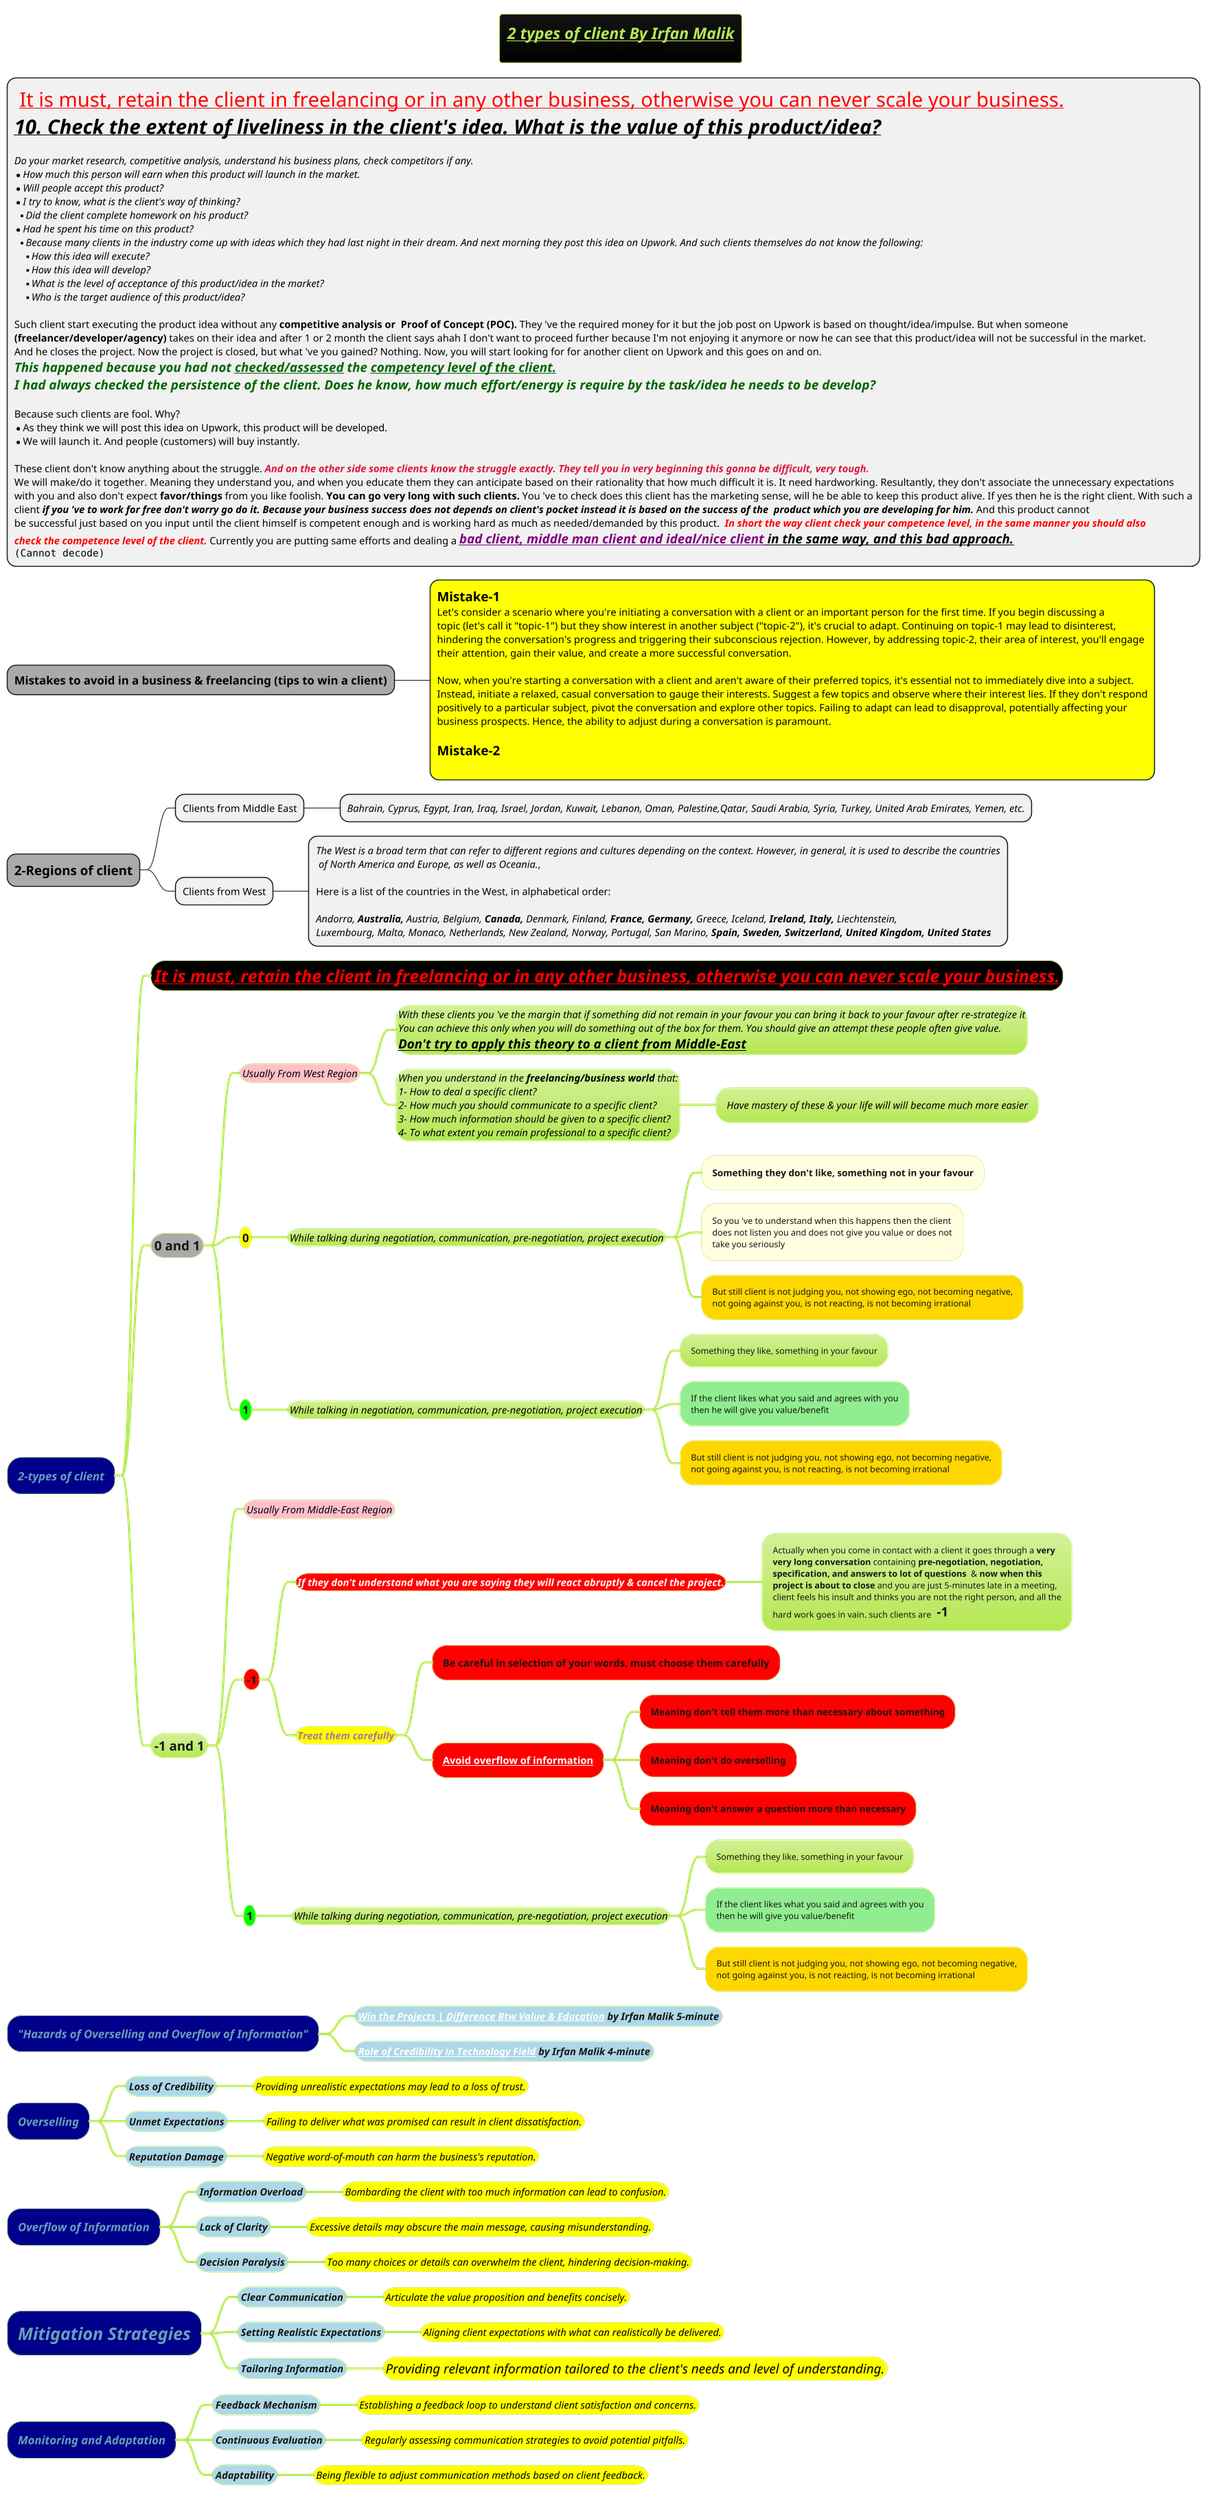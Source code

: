 @startmindmap
title =<b><u><i><size:18>2 types of client By Irfan Malik\n<img:images/img.png>

*:<size:28> <color #red><u>It is must, retain the client in freelancing or in any other business, otherwise you can never scale your business.
<size:28><i><u><b>10. Check the extent of liveliness in the client's idea. What is the value of this product/idea?

<i><size:14>Do your market research, competitive analysis, understand his business plans, check competitors if any.
*<i><size:14>How much this person will earn when this product will launch in the market.
*<i><size:14>Will people accept this product?
*<i><size:14>I try to know, what is the client's way of thinking?
**<i><size:14>Did the client complete homework on his product?
*<i><size:14>Had he spent his time on this product?
**<i><size:14>Because many clients in the industry come up with ideas which they had last night in their dream. And next morning they post this idea on Upwork. And such clients themselves do not know the following:
***<i><size:14>How this idea will execute?
***<i><size:14>How this idea will develop?
***<i><size:14>What is the level of acceptance of this product/idea in the market?
***<i><size:14>Who is the target audience of this product/idea?

Such client start executing the product idea without any **competitive analysis or  Proof of Concept (POC). **They 've the required money for it but the job post on Upwork is based on thought/idea/impulse. But when someone
<b>(freelancer/developer/agency) </b>takes on their idea and after 1 or 2 month the client says ahah I don't want to proceed further because I'm not enjoying it anymore or now he can see that this product/idea will not be successful in the market.
And he closes the project. Now the project is closed, but what 've you gained? Nothing. Now, you will start looking for for another client on Upwork and this goes on and on.
<color #darkgreen><b><i><size:18>This happened because you had not __checked/assessed__ the __competency level of the client.__</color>
<color #darkgreen><b><i><size:18>I had always checked the persistence of the client. Does he know, how much effort/energy is require by the task/idea he needs to be develop?

Because such clients are fool. Why?
* As they think we will post this idea on Upwork, this product will be developed.
* We will launch it. And people (customers) will buy instantly.

These client don't know anything about the struggle. <b><i><size:14><color #crimson>And on the other side some clients know the struggle exactly. They tell you in very beginning this gonna be difficult, very tough.
We will make/do it together. Meaning they understand you, and when you educate them they can anticipate based on their rationality that how much difficult it is. It need hardworking. Resultantly, they don't associate the unnecessary expectations
with you and also don't expect <b>favor/things</b> from you like foolish. <b>You can go very long with such clients. </b>You 've to check does this client has the marketing sense, will he be able to keep this product alive. If yes then he is the right client. With such a
client <i><b>if you 've to work for free don't worry go do it. Because your business success does not depends on client's pocket instead it is based on the success of the  product which you are developing for him.</b></i> And this product cannot
be successful just based on you input until the client himself is competent enough and is working hard as much as needed/demanded by this product. <color #red><b><i> In short the way client check your competence level, in the same manner you should also
<color #red><b><i>check the competence level of the client.</color> Currently you are putting same efforts and dealing a <size:18><b><i><u><color #purple>bad client, middle man client and ideal/nice client</color> in the same way, and this bad approach.
<img:images/clients-feedback.png>;

*[#a] ==Mistakes to avoid in a business & freelancing (tips to win a client)
**[#yellow]:=Mistake-1
Let's consider a scenario where you're initiating a conversation with a client or an important person for the first time. If you begin discussing a
topic (let's call it "topic-1") but they show interest in another subject ("topic-2"), it's crucial to adapt. Continuing on topic-1 may lead to disinterest,
hindering the conversation's progress and triggering their subconscious rejection. However, by addressing topic-2, their area of interest, you'll engage
their attention, gain their value, and create a more successful conversation.

Now, when you're starting a conversation with a client and aren't aware of their preferred topics, it's essential not to immediately dive into a subject.
Instead, initiate a relaxed, casual conversation to gauge their interests. Suggest a few topics and observe where their interest lies. If they don't respond
positively to a particular subject, pivot the conversation and explore other topics. Failing to adapt can lead to disapproval, potentially affecting your
business prospects. Hence, the ability to adjust during a conversation is paramount.

= Mistake-2
;

*[#a] =2-Regions of client
** Clients from Middle East
*** <i>Bahrain, Cyprus, Egypt, Iran, Iraq, Israel, Jordan, Kuwait, Lebanon, Oman, Palestine,Qatar, Saudi Arabia, Syria, Turkey, United Arab Emirates, Yemen, etc.
** Clients from West
***:<i>The West is a broad term that can refer to different regions and cultures depending on the context. However, in general, it is used to describe the countries
 //of North America and Europe, as well as Oceania.//,

Here is a list of the countries in the West, in alphabetical order:

//Andorra, **Australia, **Austria, Belgium, **Canada,** Denmark, Finland, **France, Germany,** Greece, Iceland, **Ireland, Italy,** Liechtenstein, //
//Luxembourg, Malta, Monaco, Netherlands, New Zealand, Norway, Portugal, San Marino, **Spain, Sweden, Switzerland, United Kingdom, United States**//;

!theme hacker

*[#darkblue] <i>2-types of client
**[#black] <i><size:24><color #red><u>It is must, retain the client in freelancing or in any other business, otherwise you can never scale your business.
**[#a] =0 and 1
***[#pink] <i><size:14><color #black>Usually From West Region
****:<i><size:14><color #black>With these clients you 've the margin that if something did not remain in your favour you can bring it back to your favour after re-strategize it
<i><size:14><color #black>You can achieve this only when you will do something out of the box for them. You should give an attempt these people often give value.
<i><size:18><color #black><b><u>Don't try to apply this theory to a client from Middle-East;
****:<i><size:14><color #black>When you understand in the **freelancing/business world** that:
<i><size:14><color #black>1- How to deal a specific client?
<i><size:14><color #black>2- How much you should communicate to a specific client?
<i><size:14><color #black>3- How much information should be given to a specific client?
<i><size:14><color #black>4- To what extent you remain professional to a specific client?;
***** <i><size:14><color #black>Have mastery of these & your life will will become much more easier
***[#yellow] =0
**** <i><size:14><color #black>While talking during negotiation, communication, pre-negotiation, project execution
*****[#lightyellow] ===Something they don't like, something not in your favour
*****[#lightyellow] So you 've to understand when this happens then the client\ndoes not listen you and does not give you value or does not\ntake you seriously
*****[#gold] But still client is not judging you, not showing ego, not becoming negative,\nnot going against you, is not reacting, is not becoming irrational
***[#lime] =1
**** <i><size:14><color #black>While talking in negotiation, communication, pre-negotiation, project execution
***** Something they like, something in your favour
*****[#lightgreen] If the client likes what you said and agrees with you\nthen he will give you value/benefit
*****[#gold] But still client is not judging you, not showing ego, not becoming negative,\nnot going against you, is not reacting, is not becoming irrational

** =-1 and 1
***[#pink] <i><size:14><color #black>Usually From Middle-East Region
***[#red] =-1
****[#red] <i><size:14><color #white>**If they don't understand what you are saying they will react abruptly & cancel the project.**
*****:Actually when you come in contact with a client it goes through a **very**
**very long conversation** containing **pre-negotiation, negotiation, **
**specification, and answers to lot of questions**  & **now when this**
**project is about to close** and you are just 5-minutes late in a meeting,
client feels his insult and thinks you are not the right person, and all the
hard work goes in vain. such clients are <size:18> **-1**;
****[#yellow] <i><size:14>**Treat them carefully**
*****[#red] ==Be careful in selection of your words, must choose them carefully
*****[#red] ==[[https://www.youtube.com/watch?v=dp8sGHzccKQ&ab_channel=IrfanMalik Avoid overflow of information]]
******[#red] ===Meaning don't tell them more than necessary about something
******[#red] ===Meaning don't do overselling
******[#red] ===Meaning don't answer a question more than necessary
***[#lime] =1
**** <i><size:14><color #black>While talking during negotiation, communication, pre-negotiation, project execution
***** Something they like, something in your favour
*****[#lightgreen] If the client likes what you said and agrees with you\nthen he will give you value/benefit
*****[#gold] But still client is not judging you, not showing ego, not becoming negative,\nnot going against you, is not reacting, is not becoming irrational

*[#darkblue] <i>"Hazards of Overselling and Overflow of Information"
**[#lightblue] <i>[[https://www.youtube.com/watch?v=dp8sGHzccKQ&ab_channel=IrfanMalik Win the Projects | Difference Btw Value & Education]] by Irfan Malik 5-minute
**[#lightblue] <i>[[https://www.youtube.com/watch?v=JtWXPC218eg&ab_channel=IrfanMalik Role of Credibility in Technology Field]] by Irfan Malik 4-minute


*[#darkblue] <i>Overselling
**[#lightblue] <i>Loss of Credibility
***[#yellow] <i><color #black><size:14>Providing unrealistic expectations may lead to a loss of trust.
**[#lightblue] <i>Unmet Expectations
***[#yellow] <i><color #black><size:14>Failing to deliver what was promised can result in client dissatisfaction.
**[#lightblue] <i>Reputation Damage
***[#yellow] <i><color #black><size:14>Negative word-of-mouth can harm the business's reputation.

*[#darkblue] <i>Overflow of Information
**[#lightblue] <i>Information Overload
***[#yellow] <i><color #black><size:14>Bombarding the client with too much information can lead to confusion.
**[#lightblue] <i>Lack of Clarity
***[#yellow] <i><color #black><size:14>Excessive details may obscure the main message, causing misunderstanding.
**[#lightblue] <i>Decision Paralysis
***[#yellow] <i><color #black><size:14>Too many choices or details can overwhelm the client, hindering decision-making.

*[#darkblue] =<i>Mitigation Strategies
**[#lightblue] <i>Clear Communication
***[#yellow] <i><color #black><size:14>Articulate the value proposition and benefits concisely.
**[#lightblue] <i>Setting Realistic Expectations
***[#yellow] <i><color #black><size:14>Aligning client expectations with what can realistically be delivered.
**[#lightblue] <i>Tailoring Information
***[#yellow] <i><color #black><size:18>Providing relevant information tailored to the client's needs and level of understanding.

*[#darkblue] <i>Monitoring and Adaptation
**[#lightblue] <i>Feedback Mechanism
***[#yellow] <i><color #black><size:14>Establishing a feedback loop to understand client satisfaction and concerns.
**[#lightblue] <i>Continuous Evaluation
***[#yellow] <i><color #black><size:14>Regularly assessing communication strategies to avoid potential pitfalls.
**[#lightblue] <i>Adaptability
***[#yellow] <i><color #black><size:14>Being flexible to adjust communication methods based on client feedback.

@endmindmap

